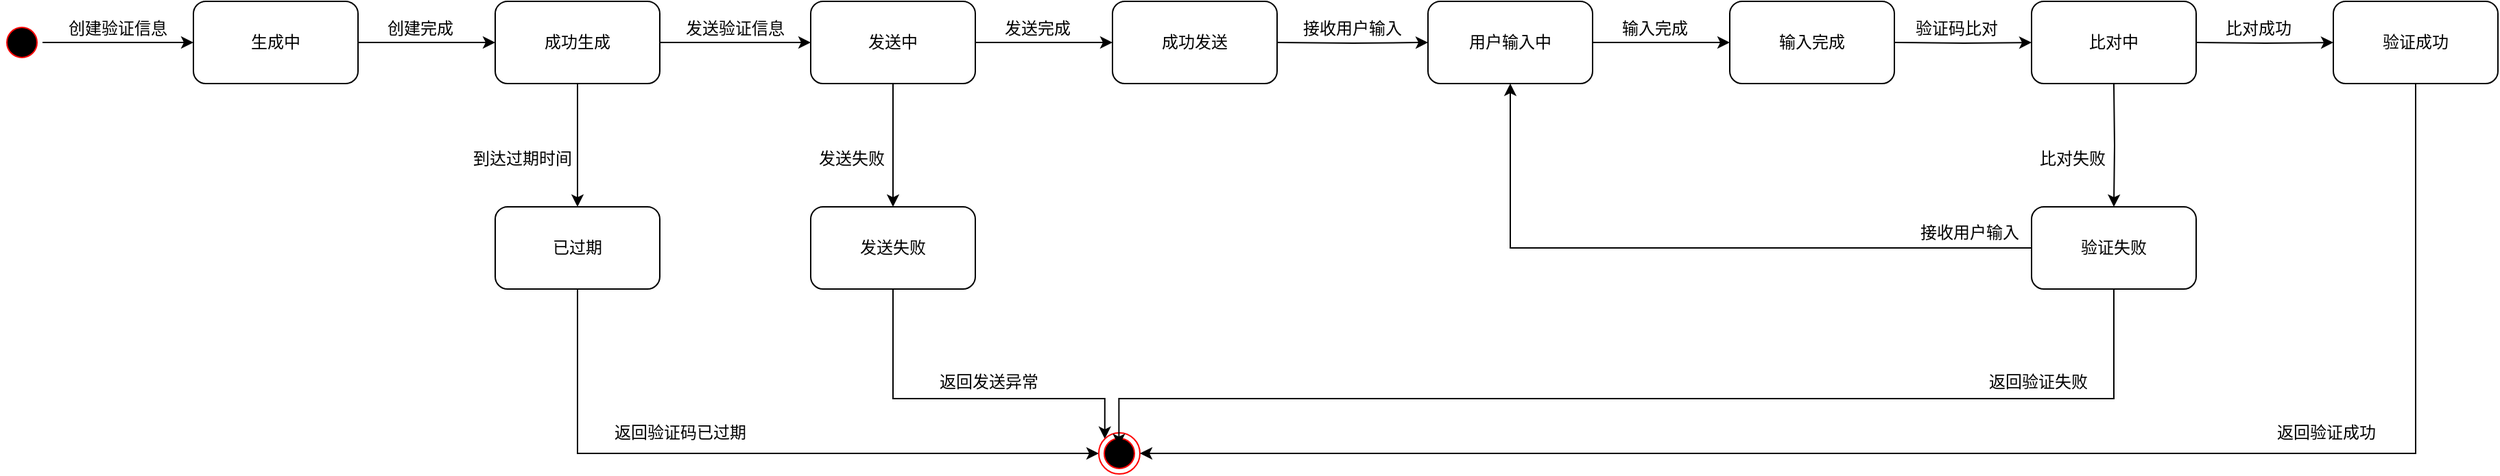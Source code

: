 <mxfile version="22.1.18" type="github">
  <diagram name="第 1 页" id="WLKe82YckZ-AthvR6e3o">
    <mxGraphModel dx="1407" dy="720" grid="1" gridSize="10" guides="1" tooltips="1" connect="1" arrows="1" fold="1" page="1" pageScale="1" pageWidth="827" pageHeight="1169" math="0" shadow="0">
      <root>
        <mxCell id="0" />
        <mxCell id="1" parent="0" />
        <mxCell id="-nO4xTUv9DtAdoL6QTUD-12" style="edgeStyle=orthogonalEdgeStyle;rounded=0;orthogonalLoop=1;jettySize=auto;html=1;entryX=0;entryY=0.5;entryDx=0;entryDy=0;" edge="1" parent="1" source="-nO4xTUv9DtAdoL6QTUD-2" target="-nO4xTUv9DtAdoL6QTUD-11">
          <mxGeometry relative="1" as="geometry" />
        </mxCell>
        <mxCell id="-nO4xTUv9DtAdoL6QTUD-2" value="生成中" style="rounded=1;whiteSpace=wrap;html=1;" vertex="1" parent="1">
          <mxGeometry x="190" y="270" width="120" height="60" as="geometry" />
        </mxCell>
        <mxCell id="-nO4xTUv9DtAdoL6QTUD-10" style="edgeStyle=orthogonalEdgeStyle;rounded=0;orthogonalLoop=1;jettySize=auto;html=1;" edge="1" parent="1" source="-nO4xTUv9DtAdoL6QTUD-5" target="-nO4xTUv9DtAdoL6QTUD-2">
          <mxGeometry relative="1" as="geometry" />
        </mxCell>
        <mxCell id="-nO4xTUv9DtAdoL6QTUD-5" value="" style="ellipse;html=1;shape=startState;fillColor=#000000;strokeColor=#ff0000;" vertex="1" parent="1">
          <mxGeometry x="50" y="285" width="30" height="30" as="geometry" />
        </mxCell>
        <mxCell id="-nO4xTUv9DtAdoL6QTUD-9" value="创建验证信息" style="text;html=1;strokeColor=none;fillColor=none;align=center;verticalAlign=middle;whiteSpace=wrap;rounded=0;" vertex="1" parent="1">
          <mxGeometry x="70" y="275" width="130" height="30" as="geometry" />
        </mxCell>
        <mxCell id="-nO4xTUv9DtAdoL6QTUD-19" style="edgeStyle=orthogonalEdgeStyle;rounded=0;orthogonalLoop=1;jettySize=auto;html=1;" edge="1" parent="1" source="-nO4xTUv9DtAdoL6QTUD-11" target="-nO4xTUv9DtAdoL6QTUD-15">
          <mxGeometry relative="1" as="geometry" />
        </mxCell>
        <mxCell id="-nO4xTUv9DtAdoL6QTUD-31" style="edgeStyle=orthogonalEdgeStyle;rounded=0;orthogonalLoop=1;jettySize=auto;html=1;" edge="1" parent="1" source="-nO4xTUv9DtAdoL6QTUD-11" target="-nO4xTUv9DtAdoL6QTUD-30">
          <mxGeometry relative="1" as="geometry" />
        </mxCell>
        <mxCell id="-nO4xTUv9DtAdoL6QTUD-11" value="成功生成" style="rounded=1;whiteSpace=wrap;html=1;" vertex="1" parent="1">
          <mxGeometry x="410" y="270" width="120" height="60" as="geometry" />
        </mxCell>
        <mxCell id="-nO4xTUv9DtAdoL6QTUD-13" value="创建完成" style="text;html=1;align=center;verticalAlign=middle;resizable=0;points=[];autosize=1;strokeColor=none;fillColor=none;" vertex="1" parent="1">
          <mxGeometry x="320" y="275" width="70" height="30" as="geometry" />
        </mxCell>
        <mxCell id="-nO4xTUv9DtAdoL6QTUD-14" style="edgeStyle=orthogonalEdgeStyle;rounded=0;orthogonalLoop=1;jettySize=auto;html=1;entryX=0;entryY=0.5;entryDx=0;entryDy=0;" edge="1" parent="1" source="-nO4xTUv9DtAdoL6QTUD-15" target="-nO4xTUv9DtAdoL6QTUD-17">
          <mxGeometry relative="1" as="geometry" />
        </mxCell>
        <mxCell id="-nO4xTUv9DtAdoL6QTUD-34" style="edgeStyle=orthogonalEdgeStyle;rounded=0;orthogonalLoop=1;jettySize=auto;html=1;entryX=0.5;entryY=0;entryDx=0;entryDy=0;" edge="1" parent="1" source="-nO4xTUv9DtAdoL6QTUD-15" target="-nO4xTUv9DtAdoL6QTUD-33">
          <mxGeometry relative="1" as="geometry" />
        </mxCell>
        <mxCell id="-nO4xTUv9DtAdoL6QTUD-15" value="发送中" style="rounded=1;whiteSpace=wrap;html=1;" vertex="1" parent="1">
          <mxGeometry x="640" y="270" width="120" height="60" as="geometry" />
        </mxCell>
        <mxCell id="-nO4xTUv9DtAdoL6QTUD-17" value="成功发送" style="rounded=1;whiteSpace=wrap;html=1;" vertex="1" parent="1">
          <mxGeometry x="860" y="270" width="120" height="60" as="geometry" />
        </mxCell>
        <mxCell id="-nO4xTUv9DtAdoL6QTUD-18" value="发送完成" style="text;html=1;align=center;verticalAlign=middle;resizable=0;points=[];autosize=1;strokeColor=none;fillColor=none;" vertex="1" parent="1">
          <mxGeometry x="770" y="275" width="70" height="30" as="geometry" />
        </mxCell>
        <mxCell id="-nO4xTUv9DtAdoL6QTUD-20" value="发送验证信息" style="text;html=1;strokeColor=none;fillColor=none;align=center;verticalAlign=middle;whiteSpace=wrap;rounded=0;" vertex="1" parent="1">
          <mxGeometry x="520" y="275" width="130" height="30" as="geometry" />
        </mxCell>
        <mxCell id="-nO4xTUv9DtAdoL6QTUD-21" style="edgeStyle=orthogonalEdgeStyle;rounded=0;orthogonalLoop=1;jettySize=auto;html=1;" edge="1" parent="1" target="-nO4xTUv9DtAdoL6QTUD-23">
          <mxGeometry relative="1" as="geometry">
            <mxPoint x="980" y="300" as="sourcePoint" />
          </mxGeometry>
        </mxCell>
        <mxCell id="-nO4xTUv9DtAdoL6QTUD-22" style="edgeStyle=orthogonalEdgeStyle;rounded=0;orthogonalLoop=1;jettySize=auto;html=1;entryX=0;entryY=0.5;entryDx=0;entryDy=0;" edge="1" parent="1" source="-nO4xTUv9DtAdoL6QTUD-23" target="-nO4xTUv9DtAdoL6QTUD-24">
          <mxGeometry relative="1" as="geometry" />
        </mxCell>
        <mxCell id="-nO4xTUv9DtAdoL6QTUD-23" value="用户输入中" style="rounded=1;whiteSpace=wrap;html=1;" vertex="1" parent="1">
          <mxGeometry x="1090" y="270" width="120" height="60" as="geometry" />
        </mxCell>
        <mxCell id="-nO4xTUv9DtAdoL6QTUD-24" value="输入完成" style="rounded=1;whiteSpace=wrap;html=1;" vertex="1" parent="1">
          <mxGeometry x="1310" y="270" width="120" height="60" as="geometry" />
        </mxCell>
        <mxCell id="-nO4xTUv9DtAdoL6QTUD-25" value="输入完成" style="text;html=1;align=center;verticalAlign=middle;resizable=0;points=[];autosize=1;strokeColor=none;fillColor=none;" vertex="1" parent="1">
          <mxGeometry x="1220" y="275" width="70" height="30" as="geometry" />
        </mxCell>
        <mxCell id="-nO4xTUv9DtAdoL6QTUD-26" value="接收用户输入" style="text;html=1;strokeColor=none;fillColor=none;align=center;verticalAlign=middle;whiteSpace=wrap;rounded=0;" vertex="1" parent="1">
          <mxGeometry x="970" y="275" width="130" height="30" as="geometry" />
        </mxCell>
        <mxCell id="-nO4xTUv9DtAdoL6QTUD-27" style="edgeStyle=orthogonalEdgeStyle;rounded=0;orthogonalLoop=1;jettySize=auto;html=1;entryX=0;entryY=0.5;entryDx=0;entryDy=0;" edge="1" parent="1" target="-nO4xTUv9DtAdoL6QTUD-28">
          <mxGeometry relative="1" as="geometry">
            <mxPoint x="1430" y="300" as="sourcePoint" />
          </mxGeometry>
        </mxCell>
        <mxCell id="-nO4xTUv9DtAdoL6QTUD-28" value="比对中" style="rounded=1;whiteSpace=wrap;html=1;" vertex="1" parent="1">
          <mxGeometry x="1530" y="270" width="120" height="60" as="geometry" />
        </mxCell>
        <mxCell id="-nO4xTUv9DtAdoL6QTUD-29" value="验证码比对" style="text;html=1;align=center;verticalAlign=middle;resizable=0;points=[];autosize=1;strokeColor=none;fillColor=none;" vertex="1" parent="1">
          <mxGeometry x="1435" y="275" width="80" height="30" as="geometry" />
        </mxCell>
        <mxCell id="-nO4xTUv9DtAdoL6QTUD-38" style="edgeStyle=orthogonalEdgeStyle;rounded=0;orthogonalLoop=1;jettySize=auto;html=1;entryX=0;entryY=0.5;entryDx=0;entryDy=0;" edge="1" parent="1" source="-nO4xTUv9DtAdoL6QTUD-30" target="-nO4xTUv9DtAdoL6QTUD-37">
          <mxGeometry relative="1" as="geometry">
            <Array as="points">
              <mxPoint x="470" y="600" />
              <mxPoint x="690" y="600" />
            </Array>
          </mxGeometry>
        </mxCell>
        <mxCell id="-nO4xTUv9DtAdoL6QTUD-30" value="已过期" style="rounded=1;whiteSpace=wrap;html=1;" vertex="1" parent="1">
          <mxGeometry x="410" y="420" width="120" height="60" as="geometry" />
        </mxCell>
        <mxCell id="-nO4xTUv9DtAdoL6QTUD-32" value="到达过期时间" style="text;html=1;strokeColor=none;fillColor=none;align=center;verticalAlign=middle;whiteSpace=wrap;rounded=0;" vertex="1" parent="1">
          <mxGeometry x="390" y="370" width="80" height="30" as="geometry" />
        </mxCell>
        <mxCell id="-nO4xTUv9DtAdoL6QTUD-39" style="edgeStyle=orthogonalEdgeStyle;rounded=0;orthogonalLoop=1;jettySize=auto;html=1;entryX=0;entryY=0;entryDx=0;entryDy=0;" edge="1" parent="1" source="-nO4xTUv9DtAdoL6QTUD-33" target="-nO4xTUv9DtAdoL6QTUD-37">
          <mxGeometry relative="1" as="geometry">
            <Array as="points">
              <mxPoint x="700" y="560" />
              <mxPoint x="854" y="560" />
            </Array>
          </mxGeometry>
        </mxCell>
        <mxCell id="-nO4xTUv9DtAdoL6QTUD-33" value="发送失败" style="rounded=1;whiteSpace=wrap;html=1;" vertex="1" parent="1">
          <mxGeometry x="640" y="420" width="120" height="60" as="geometry" />
        </mxCell>
        <mxCell id="-nO4xTUv9DtAdoL6QTUD-35" value="发送失败" style="text;html=1;strokeColor=none;fillColor=none;align=center;verticalAlign=middle;whiteSpace=wrap;rounded=0;" vertex="1" parent="1">
          <mxGeometry x="640" y="370" width="60" height="30" as="geometry" />
        </mxCell>
        <mxCell id="-nO4xTUv9DtAdoL6QTUD-37" value="" style="ellipse;html=1;shape=endState;fillColor=#000000;strokeColor=#ff0000;" vertex="1" parent="1">
          <mxGeometry x="850" y="585" width="30" height="30" as="geometry" />
        </mxCell>
        <mxCell id="-nO4xTUv9DtAdoL6QTUD-41" value="返回验证码已过期" style="text;html=1;strokeColor=none;fillColor=none;align=center;verticalAlign=middle;whiteSpace=wrap;rounded=0;" vertex="1" parent="1">
          <mxGeometry x="480" y="570" width="130" height="30" as="geometry" />
        </mxCell>
        <mxCell id="-nO4xTUv9DtAdoL6QTUD-42" value="返回发送异常" style="text;html=1;strokeColor=none;fillColor=none;align=center;verticalAlign=middle;whiteSpace=wrap;rounded=0;" vertex="1" parent="1">
          <mxGeometry x="720" y="533" width="100" height="30" as="geometry" />
        </mxCell>
        <mxCell id="-nO4xTUv9DtAdoL6QTUD-47" style="edgeStyle=orthogonalEdgeStyle;rounded=0;orthogonalLoop=1;jettySize=auto;html=1;entryX=0;entryY=0.5;entryDx=0;entryDy=0;" edge="1" parent="1" target="-nO4xTUv9DtAdoL6QTUD-48">
          <mxGeometry relative="1" as="geometry">
            <mxPoint x="1650" y="300" as="sourcePoint" />
          </mxGeometry>
        </mxCell>
        <mxCell id="-nO4xTUv9DtAdoL6QTUD-51" style="edgeStyle=orthogonalEdgeStyle;rounded=0;orthogonalLoop=1;jettySize=auto;html=1;entryX=1;entryY=0.5;entryDx=0;entryDy=0;" edge="1" parent="1" source="-nO4xTUv9DtAdoL6QTUD-48" target="-nO4xTUv9DtAdoL6QTUD-37">
          <mxGeometry relative="1" as="geometry">
            <Array as="points">
              <mxPoint x="1810" y="600" />
            </Array>
          </mxGeometry>
        </mxCell>
        <mxCell id="-nO4xTUv9DtAdoL6QTUD-48" value="验证成功" style="rounded=1;whiteSpace=wrap;html=1;" vertex="1" parent="1">
          <mxGeometry x="1750" y="270" width="120" height="60" as="geometry" />
        </mxCell>
        <mxCell id="-nO4xTUv9DtAdoL6QTUD-49" value="比对成功" style="text;html=1;align=center;verticalAlign=middle;resizable=0;points=[];autosize=1;strokeColor=none;fillColor=none;" vertex="1" parent="1">
          <mxGeometry x="1660" y="275" width="70" height="30" as="geometry" />
        </mxCell>
        <mxCell id="-nO4xTUv9DtAdoL6QTUD-52" value="返回验证成功" style="text;html=1;strokeColor=none;fillColor=none;align=center;verticalAlign=middle;whiteSpace=wrap;rounded=0;" vertex="1" parent="1">
          <mxGeometry x="1670" y="570" width="150" height="30" as="geometry" />
        </mxCell>
        <mxCell id="-nO4xTUv9DtAdoL6QTUD-53" style="edgeStyle=orthogonalEdgeStyle;rounded=0;orthogonalLoop=1;jettySize=auto;html=1;entryX=0.5;entryY=0;entryDx=0;entryDy=0;" edge="1" parent="1" target="-nO4xTUv9DtAdoL6QTUD-54">
          <mxGeometry relative="1" as="geometry">
            <mxPoint x="1590" y="330" as="sourcePoint" />
          </mxGeometry>
        </mxCell>
        <mxCell id="-nO4xTUv9DtAdoL6QTUD-56" style="edgeStyle=orthogonalEdgeStyle;rounded=0;orthogonalLoop=1;jettySize=auto;html=1;entryX=0.5;entryY=1;entryDx=0;entryDy=0;" edge="1" parent="1" source="-nO4xTUv9DtAdoL6QTUD-54" target="-nO4xTUv9DtAdoL6QTUD-23">
          <mxGeometry relative="1" as="geometry" />
        </mxCell>
        <mxCell id="-nO4xTUv9DtAdoL6QTUD-54" value="验证失败" style="rounded=1;whiteSpace=wrap;html=1;" vertex="1" parent="1">
          <mxGeometry x="1530" y="420" width="120" height="60" as="geometry" />
        </mxCell>
        <mxCell id="-nO4xTUv9DtAdoL6QTUD-55" value="比对失败" style="text;html=1;strokeColor=none;fillColor=none;align=center;verticalAlign=middle;whiteSpace=wrap;rounded=0;" vertex="1" parent="1">
          <mxGeometry x="1530" y="370" width="60" height="30" as="geometry" />
        </mxCell>
        <mxCell id="-nO4xTUv9DtAdoL6QTUD-57" value="接收用户输入" style="text;html=1;strokeColor=none;fillColor=none;align=center;verticalAlign=middle;whiteSpace=wrap;rounded=0;" vertex="1" parent="1">
          <mxGeometry x="1420" y="424" width="130" height="30" as="geometry" />
        </mxCell>
        <mxCell id="-nO4xTUv9DtAdoL6QTUD-59" style="edgeStyle=orthogonalEdgeStyle;rounded=0;orthogonalLoop=1;jettySize=auto;html=1;entryX=0.49;entryY=0.324;entryDx=0;entryDy=0;entryPerimeter=0;" edge="1" parent="1" source="-nO4xTUv9DtAdoL6QTUD-54" target="-nO4xTUv9DtAdoL6QTUD-37">
          <mxGeometry relative="1" as="geometry">
            <Array as="points">
              <mxPoint x="1590" y="560" />
              <mxPoint x="865" y="560" />
            </Array>
          </mxGeometry>
        </mxCell>
        <mxCell id="-nO4xTUv9DtAdoL6QTUD-60" value="返回验证失败" style="text;html=1;strokeColor=none;fillColor=none;align=center;verticalAlign=middle;whiteSpace=wrap;rounded=0;" vertex="1" parent="1">
          <mxGeometry x="1460" y="533" width="150" height="30" as="geometry" />
        </mxCell>
      </root>
    </mxGraphModel>
  </diagram>
</mxfile>
